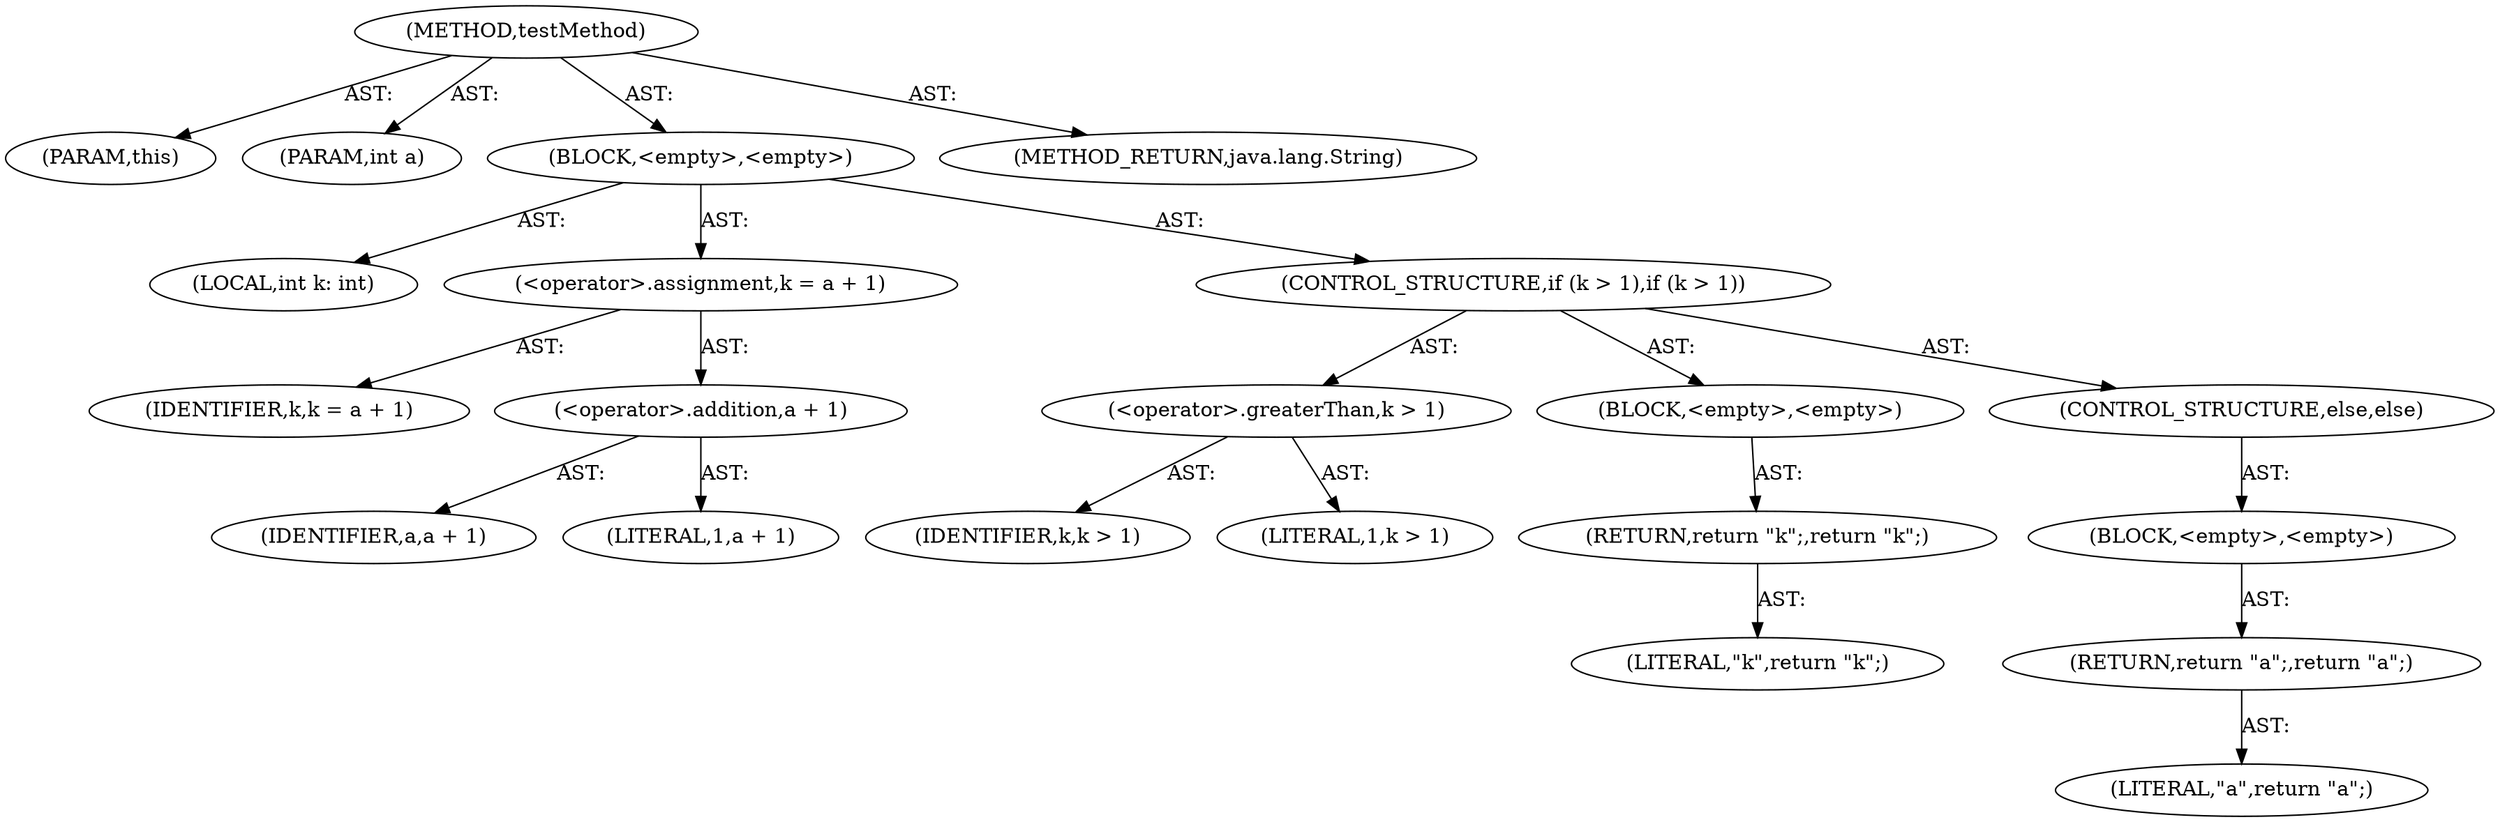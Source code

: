 digraph "testMethod" {  
"1000101" [label = "(METHOD,testMethod)" ]
"1000102" [label = "(PARAM,this)" ]
"1000103" [label = "(PARAM,int a)" ]
"1000104" [label = "(BLOCK,<empty>,<empty>)" ]
"1000105" [label = "(LOCAL,int k: int)" ]
"1000106" [label = "(<operator>.assignment,k = a + 1)" ]
"1000107" [label = "(IDENTIFIER,k,k = a + 1)" ]
"1000108" [label = "(<operator>.addition,a + 1)" ]
"1000109" [label = "(IDENTIFIER,a,a + 1)" ]
"1000110" [label = "(LITERAL,1,a + 1)" ]
"1000111" [label = "(CONTROL_STRUCTURE,if (k > 1),if (k > 1))" ]
"1000112" [label = "(<operator>.greaterThan,k > 1)" ]
"1000113" [label = "(IDENTIFIER,k,k > 1)" ]
"1000114" [label = "(LITERAL,1,k > 1)" ]
"1000115" [label = "(BLOCK,<empty>,<empty>)" ]
"1000116" [label = "(RETURN,return \"k\";,return \"k\";)" ]
"1000117" [label = "(LITERAL,\"k\",return \"k\";)" ]
"1000118" [label = "(CONTROL_STRUCTURE,else,else)" ]
"1000119" [label = "(BLOCK,<empty>,<empty>)" ]
"1000120" [label = "(RETURN,return \"a\";,return \"a\";)" ]
"1000121" [label = "(LITERAL,\"a\",return \"a\";)" ]
"1000122" [label = "(METHOD_RETURN,java.lang.String)" ]
  "1000101" -> "1000102"  [ label = "AST: "] 
  "1000101" -> "1000103"  [ label = "AST: "] 
  "1000101" -> "1000104"  [ label = "AST: "] 
  "1000101" -> "1000122"  [ label = "AST: "] 
  "1000104" -> "1000105"  [ label = "AST: "] 
  "1000104" -> "1000106"  [ label = "AST: "] 
  "1000104" -> "1000111"  [ label = "AST: "] 
  "1000106" -> "1000107"  [ label = "AST: "] 
  "1000106" -> "1000108"  [ label = "AST: "] 
  "1000108" -> "1000109"  [ label = "AST: "] 
  "1000108" -> "1000110"  [ label = "AST: "] 
  "1000111" -> "1000112"  [ label = "AST: "] 
  "1000111" -> "1000115"  [ label = "AST: "] 
  "1000111" -> "1000118"  [ label = "AST: "] 
  "1000112" -> "1000113"  [ label = "AST: "] 
  "1000112" -> "1000114"  [ label = "AST: "] 
  "1000115" -> "1000116"  [ label = "AST: "] 
  "1000116" -> "1000117"  [ label = "AST: "] 
  "1000118" -> "1000119"  [ label = "AST: "] 
  "1000119" -> "1000120"  [ label = "AST: "] 
  "1000120" -> "1000121"  [ label = "AST: "] 
}